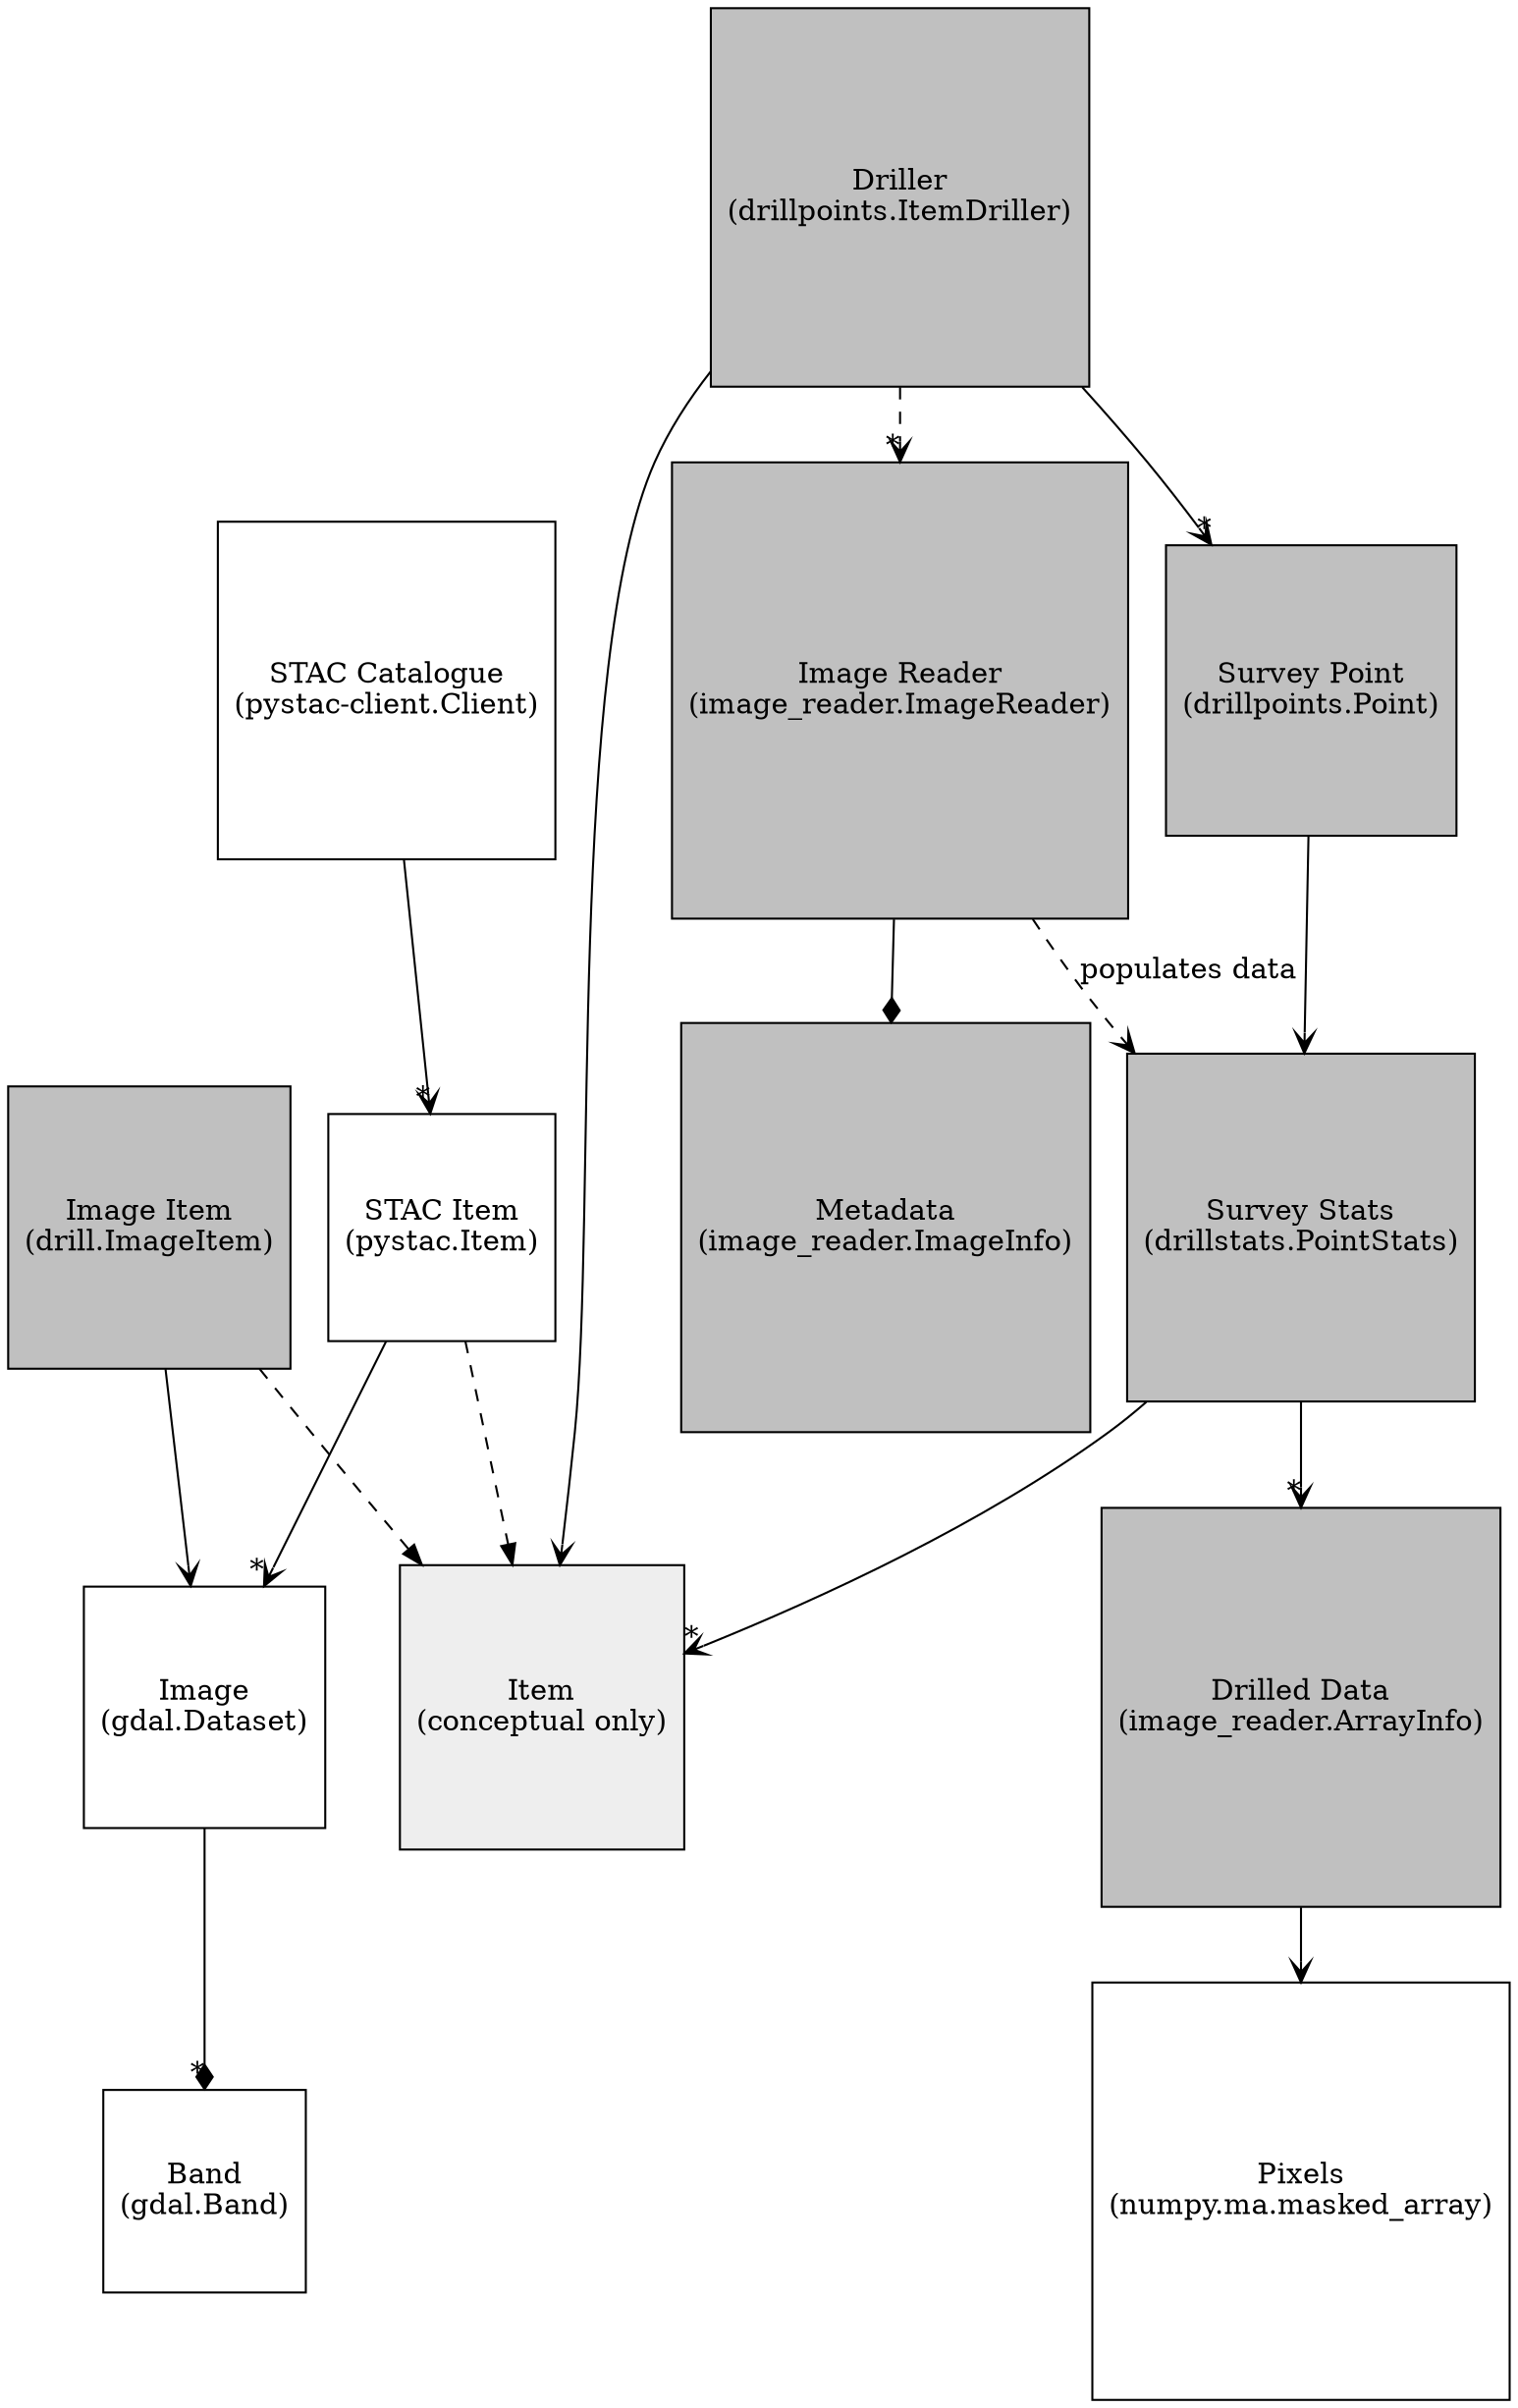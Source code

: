 digraph Structure {
    splines="TRUE";

    /* Entities */
    /* pixdrill classes */
    node [shape="square" style="filled" fillcolor="grey"]
    ImageItem [label="Image Item\n(drill.ImageItem)"]
    ImageReader [label="Image Reader\n(image_reader.ImageReader)"]
    ImageInfo [label="Metadata\n(image_reader.ImageInfo)"]
    Point [label="Survey Point\n(drillpoints.Point)"]
    PointStats [label="Survey Stats\n(drillstats.PointStats)"]
    Driller [label="Driller\n(drillpoints.ItemDriller)"]
    ArrayInfo [label="Drilled Data\n(image_reader.ArrayInfo)"]
    /* Class from other packages */
    Item [label="Item\n(conceptual only)" fillcolor="#eeeeee"]
    node [shape="square", style=""]
    StacItem [label="STAC Item\n(pystac.Item)"]
    StacCatalogue [label="STAC Catalogue\n(pystac-client.Client)"]
    Image [label="Image\n(gdal.Dataset)"]
    Band [label="Band\n(gdal.Band)"]
    PixelData [label="Pixels\n(numpy.ma.masked_array)"]

    
    /* Inheritance Relationships */
    edge [arrowhead="o"]

    /* Associations */
    edge [arrowhead="vee"]
    StacItem -> Image[headlabel="*"]
    ImageItem -> Image
    PointStats -> Item[headlabel="*"]
    Driller -> Item
    StacCatalogue -> StacItem[headlabel="*"]
    Point -> PointStats
    PointStats -> ArrayInfo[headlabel="*"]
    Driller -> Point[headlabel="*"]
    ArrayInfo -> PixelData

    /* Compositions */
    edge [arrowhead="diamond"]
    ImageReader -> ImageInfo
    Image -> Band[headlabel="*"]

    /* Dependencies */
    edge [arrowhead="vee" style="dashed"]
    Driller -> ImageReader[headlabel="*"]
    ImageReader -> PointStats[label="populates data"]

    /* Realisations */
    edge [arrowhead="normal" style="dashed"]
    StacItem -> Item
    ImageItem -> Item



    /* Notes */
    /*(ItemNote [label="Add comment here", shape="note"]
    edge [arrowhead="odiamond"]
    ItemNote -> Item*/
    
    /* Ranks ?? */
    /*{ rank=same; StacItem; ImageItem}*/
    /*{ rank=same; Image};*/
}